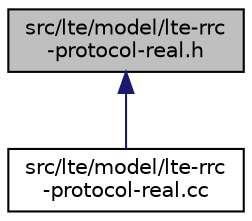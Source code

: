 digraph "src/lte/model/lte-rrc-protocol-real.h"
{
 // LATEX_PDF_SIZE
  edge [fontname="Helvetica",fontsize="10",labelfontname="Helvetica",labelfontsize="10"];
  node [fontname="Helvetica",fontsize="10",shape=record];
  Node1 [label="src/lte/model/lte-rrc\l-protocol-real.h",height=0.2,width=0.4,color="black", fillcolor="grey75", style="filled", fontcolor="black",tooltip=" "];
  Node1 -> Node2 [dir="back",color="midnightblue",fontsize="10",style="solid",fontname="Helvetica"];
  Node2 [label="src/lte/model/lte-rrc\l-protocol-real.cc",height=0.2,width=0.4,color="black", fillcolor="white", style="filled",URL="$lte-rrc-protocol-real_8cc.html",tooltip=" "];
}
